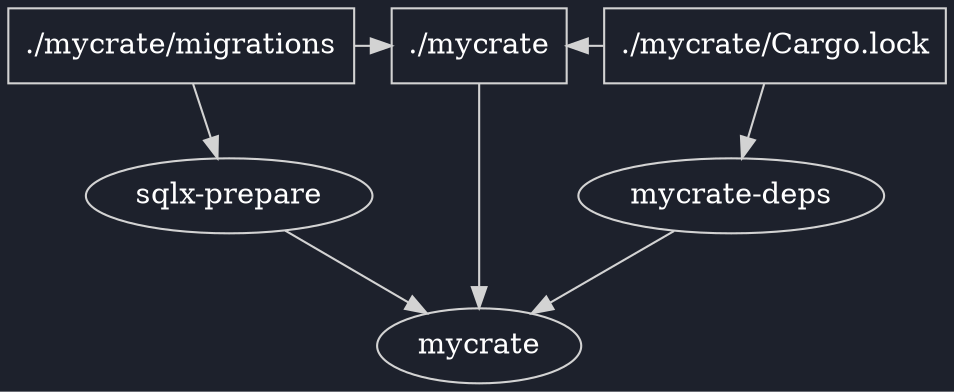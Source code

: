 strict digraph G {
  bgcolor="#1d212c"
  node[
    color="lightgray"
    fontcolor="white"
  ];
  edge[
    color="lightgray"
  ];

  deps [label="mycrate-deps"];
  lock [shape=box label="./mycrate/Cargo.lock"];
  migrations [shape=box label="./mycrate/migrations"];
  mycrate;
  sqlx [label="sqlx-prepare"];
  src [shape=box label="./mycrate"];

  lock -> deps -> mycrate;
  src -> lock [dir="back"];

  migrations -> sqlx -> mycrate;
  migrations -> src -> mycrate;

  subgraph s {
    rank="same"
    src
    migrations
    lock
  }
}

